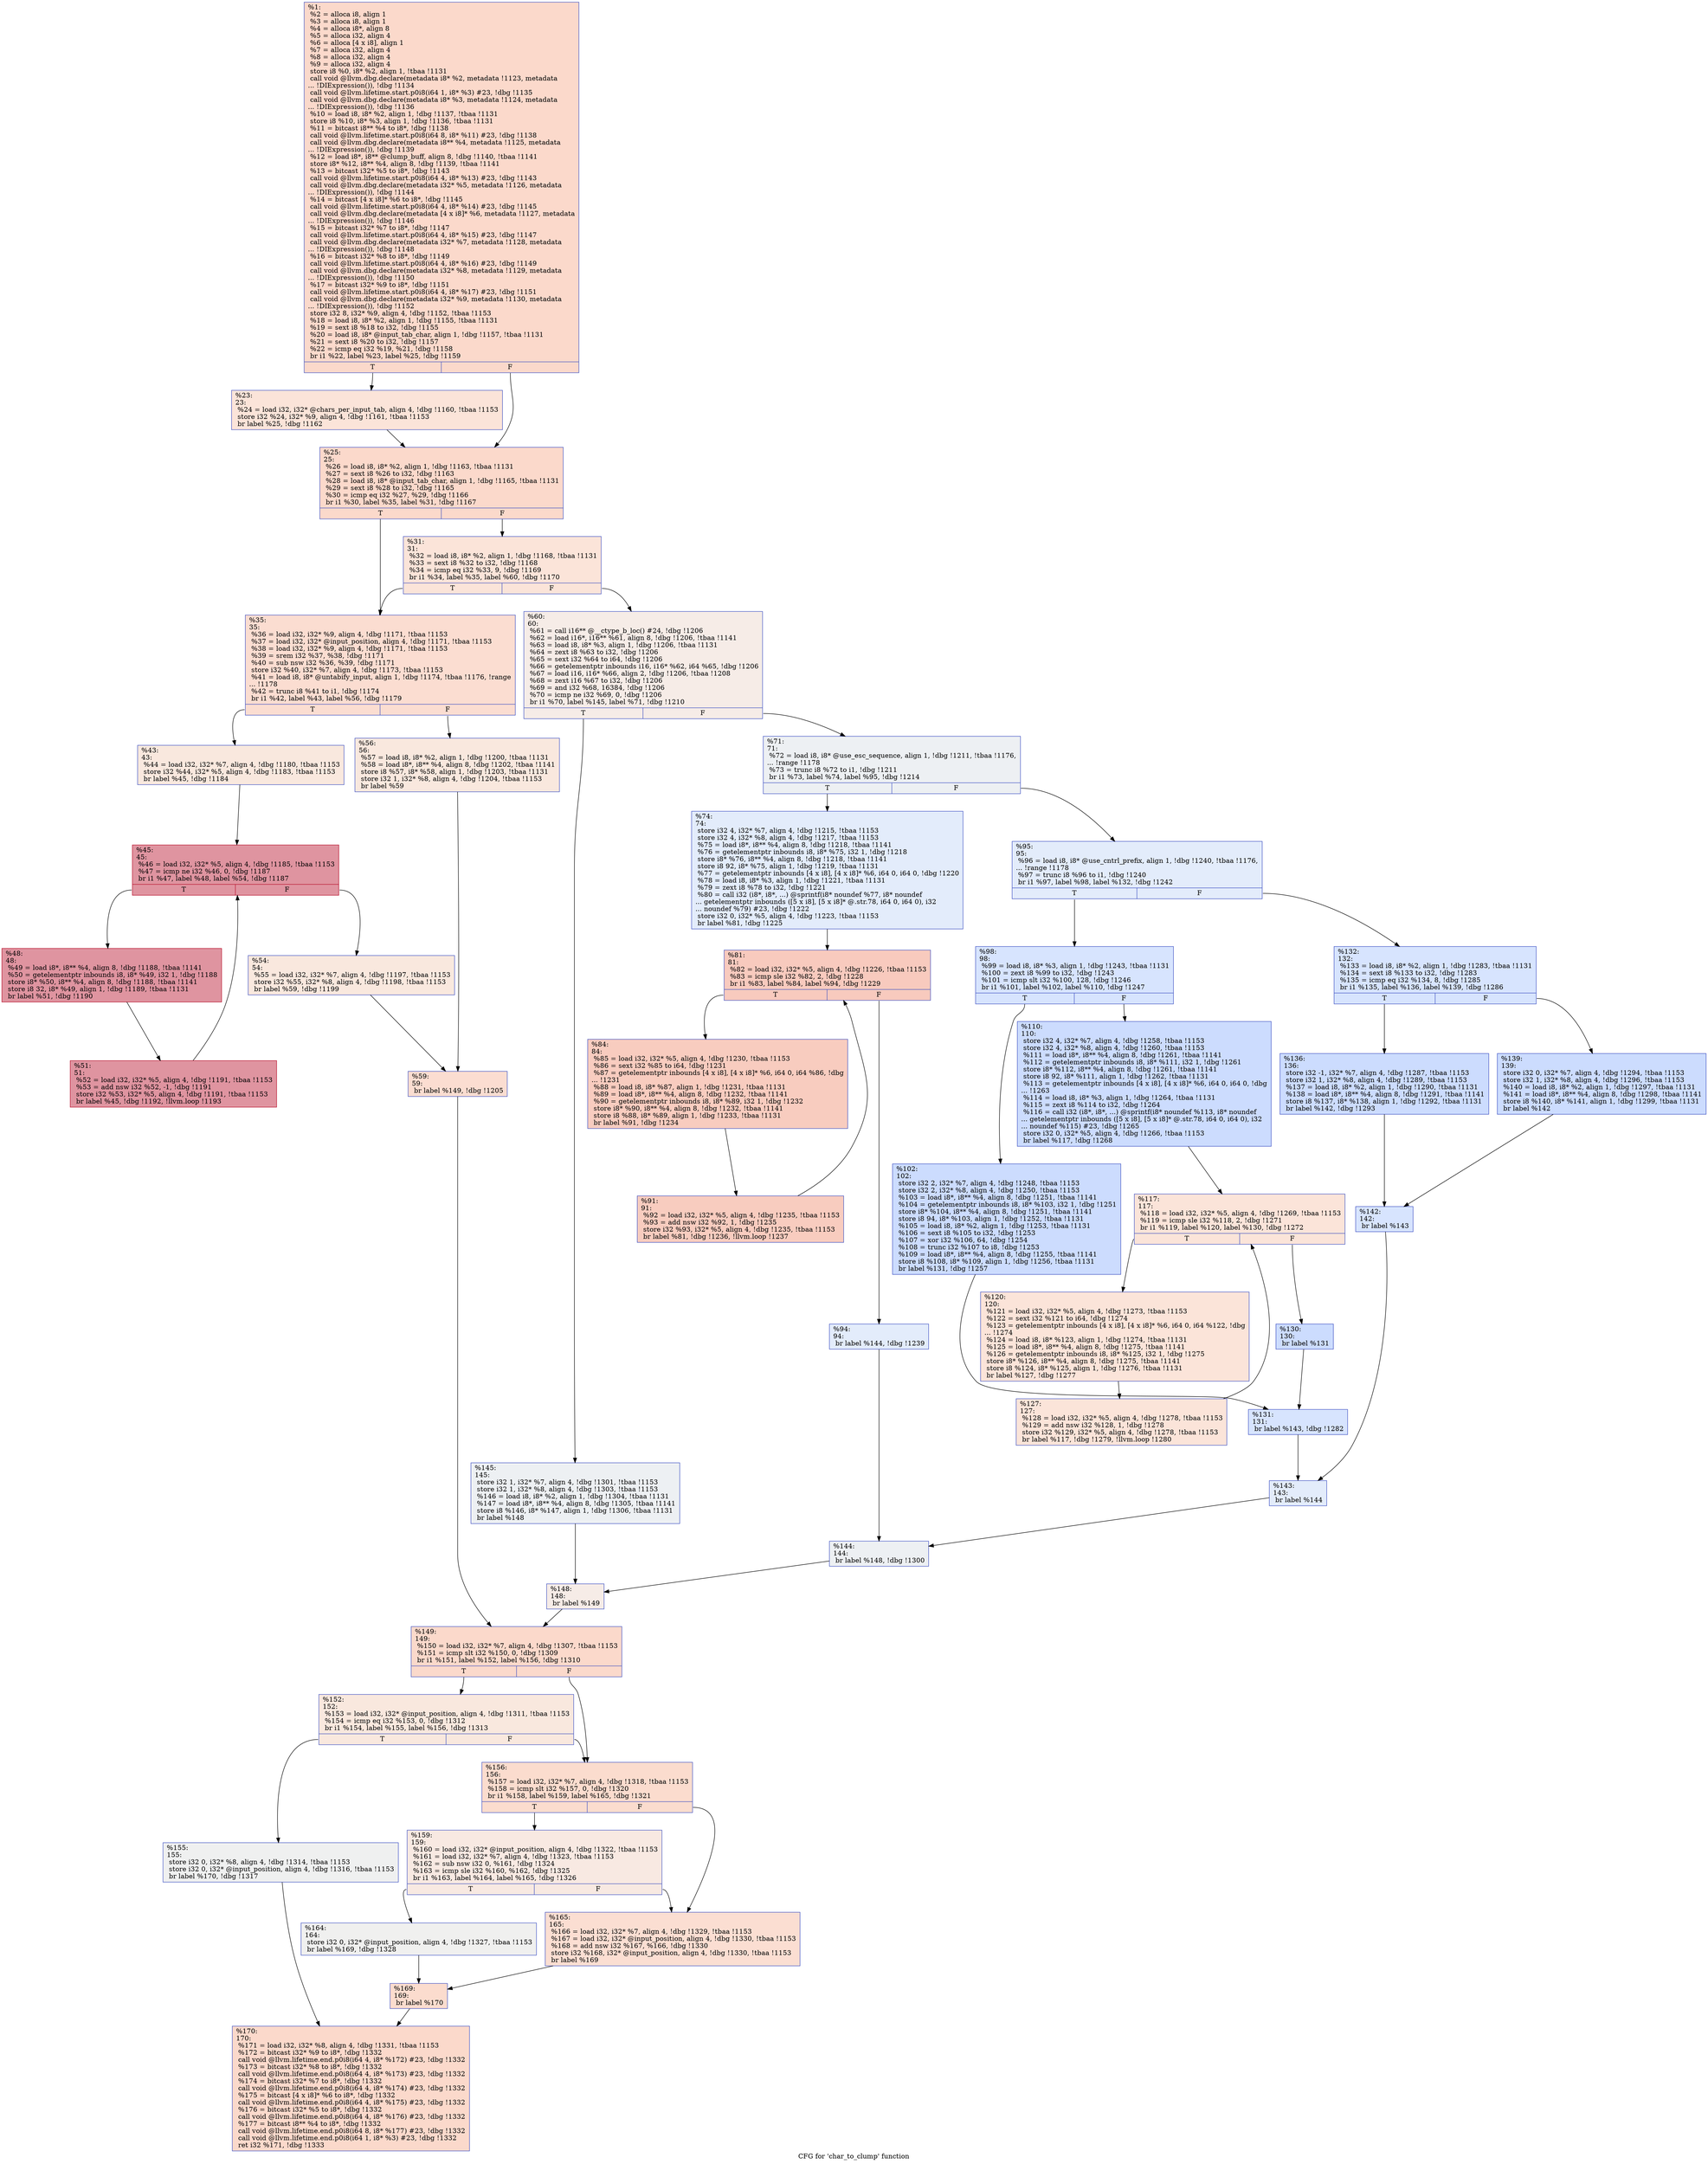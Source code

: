 digraph "CFG for 'char_to_clump' function" {
	label="CFG for 'char_to_clump' function";

	Node0x16932e0 [shape=record,color="#3d50c3ff", style=filled, fillcolor="#f7a88970",label="{%1:\l  %2 = alloca i8, align 1\l  %3 = alloca i8, align 1\l  %4 = alloca i8*, align 8\l  %5 = alloca i32, align 4\l  %6 = alloca [4 x i8], align 1\l  %7 = alloca i32, align 4\l  %8 = alloca i32, align 4\l  %9 = alloca i32, align 4\l  store i8 %0, i8* %2, align 1, !tbaa !1131\l  call void @llvm.dbg.declare(metadata i8* %2, metadata !1123, metadata\l... !DIExpression()), !dbg !1134\l  call void @llvm.lifetime.start.p0i8(i64 1, i8* %3) #23, !dbg !1135\l  call void @llvm.dbg.declare(metadata i8* %3, metadata !1124, metadata\l... !DIExpression()), !dbg !1136\l  %10 = load i8, i8* %2, align 1, !dbg !1137, !tbaa !1131\l  store i8 %10, i8* %3, align 1, !dbg !1136, !tbaa !1131\l  %11 = bitcast i8** %4 to i8*, !dbg !1138\l  call void @llvm.lifetime.start.p0i8(i64 8, i8* %11) #23, !dbg !1138\l  call void @llvm.dbg.declare(metadata i8** %4, metadata !1125, metadata\l... !DIExpression()), !dbg !1139\l  %12 = load i8*, i8** @clump_buff, align 8, !dbg !1140, !tbaa !1141\l  store i8* %12, i8** %4, align 8, !dbg !1139, !tbaa !1141\l  %13 = bitcast i32* %5 to i8*, !dbg !1143\l  call void @llvm.lifetime.start.p0i8(i64 4, i8* %13) #23, !dbg !1143\l  call void @llvm.dbg.declare(metadata i32* %5, metadata !1126, metadata\l... !DIExpression()), !dbg !1144\l  %14 = bitcast [4 x i8]* %6 to i8*, !dbg !1145\l  call void @llvm.lifetime.start.p0i8(i64 4, i8* %14) #23, !dbg !1145\l  call void @llvm.dbg.declare(metadata [4 x i8]* %6, metadata !1127, metadata\l... !DIExpression()), !dbg !1146\l  %15 = bitcast i32* %7 to i8*, !dbg !1147\l  call void @llvm.lifetime.start.p0i8(i64 4, i8* %15) #23, !dbg !1147\l  call void @llvm.dbg.declare(metadata i32* %7, metadata !1128, metadata\l... !DIExpression()), !dbg !1148\l  %16 = bitcast i32* %8 to i8*, !dbg !1149\l  call void @llvm.lifetime.start.p0i8(i64 4, i8* %16) #23, !dbg !1149\l  call void @llvm.dbg.declare(metadata i32* %8, metadata !1129, metadata\l... !DIExpression()), !dbg !1150\l  %17 = bitcast i32* %9 to i8*, !dbg !1151\l  call void @llvm.lifetime.start.p0i8(i64 4, i8* %17) #23, !dbg !1151\l  call void @llvm.dbg.declare(metadata i32* %9, metadata !1130, metadata\l... !DIExpression()), !dbg !1152\l  store i32 8, i32* %9, align 4, !dbg !1152, !tbaa !1153\l  %18 = load i8, i8* %2, align 1, !dbg !1155, !tbaa !1131\l  %19 = sext i8 %18 to i32, !dbg !1155\l  %20 = load i8, i8* @input_tab_char, align 1, !dbg !1157, !tbaa !1131\l  %21 = sext i8 %20 to i32, !dbg !1157\l  %22 = icmp eq i32 %19, %21, !dbg !1158\l  br i1 %22, label %23, label %25, !dbg !1159\l|{<s0>T|<s1>F}}"];
	Node0x16932e0:s0 -> Node0x16934a0;
	Node0x16932e0:s1 -> Node0x16934f0;
	Node0x16934a0 [shape=record,color="#3d50c3ff", style=filled, fillcolor="#f5c1a970",label="{%23:\l23:                                               \l  %24 = load i32, i32* @chars_per_input_tab, align 4, !dbg !1160, !tbaa !1153\l  store i32 %24, i32* %9, align 4, !dbg !1161, !tbaa !1153\l  br label %25, !dbg !1162\l}"];
	Node0x16934a0 -> Node0x16934f0;
	Node0x16934f0 [shape=record,color="#3d50c3ff", style=filled, fillcolor="#f7a88970",label="{%25:\l25:                                               \l  %26 = load i8, i8* %2, align 1, !dbg !1163, !tbaa !1131\l  %27 = sext i8 %26 to i32, !dbg !1163\l  %28 = load i8, i8* @input_tab_char, align 1, !dbg !1165, !tbaa !1131\l  %29 = sext i8 %28 to i32, !dbg !1165\l  %30 = icmp eq i32 %27, %29, !dbg !1166\l  br i1 %30, label %35, label %31, !dbg !1167\l|{<s0>T|<s1>F}}"];
	Node0x16934f0:s0 -> Node0x1693590;
	Node0x16934f0:s1 -> Node0x1693540;
	Node0x1693540 [shape=record,color="#3d50c3ff", style=filled, fillcolor="#f5c1a970",label="{%31:\l31:                                               \l  %32 = load i8, i8* %2, align 1, !dbg !1168, !tbaa !1131\l  %33 = sext i8 %32 to i32, !dbg !1168\l  %34 = icmp eq i32 %33, 9, !dbg !1169\l  br i1 %34, label %35, label %60, !dbg !1170\l|{<s0>T|<s1>F}}"];
	Node0x1693540:s0 -> Node0x1693590;
	Node0x1693540:s1 -> Node0x1693810;
	Node0x1693590 [shape=record,color="#3d50c3ff", style=filled, fillcolor="#f7b39670",label="{%35:\l35:                                               \l  %36 = load i32, i32* %9, align 4, !dbg !1171, !tbaa !1153\l  %37 = load i32, i32* @input_position, align 4, !dbg !1171, !tbaa !1153\l  %38 = load i32, i32* %9, align 4, !dbg !1171, !tbaa !1153\l  %39 = srem i32 %37, %38, !dbg !1171\l  %40 = sub nsw i32 %36, %39, !dbg !1171\l  store i32 %40, i32* %7, align 4, !dbg !1173, !tbaa !1153\l  %41 = load i8, i8* @untabify_input, align 1, !dbg !1174, !tbaa !1176, !range\l... !1178\l  %42 = trunc i8 %41 to i1, !dbg !1174\l  br i1 %42, label %43, label %56, !dbg !1179\l|{<s0>T|<s1>F}}"];
	Node0x1693590:s0 -> Node0x16935e0;
	Node0x1693590:s1 -> Node0x1693770;
	Node0x16935e0 [shape=record,color="#3d50c3ff", style=filled, fillcolor="#f2cab570",label="{%43:\l43:                                               \l  %44 = load i32, i32* %7, align 4, !dbg !1180, !tbaa !1153\l  store i32 %44, i32* %5, align 4, !dbg !1183, !tbaa !1153\l  br label %45, !dbg !1184\l}"];
	Node0x16935e0 -> Node0x1693630;
	Node0x1693630 [shape=record,color="#b70d28ff", style=filled, fillcolor="#b70d2870",label="{%45:\l45:                                               \l  %46 = load i32, i32* %5, align 4, !dbg !1185, !tbaa !1153\l  %47 = icmp ne i32 %46, 0, !dbg !1187\l  br i1 %47, label %48, label %54, !dbg !1187\l|{<s0>T|<s1>F}}"];
	Node0x1693630:s0 -> Node0x1693680;
	Node0x1693630:s1 -> Node0x1693720;
	Node0x1693680 [shape=record,color="#b70d28ff", style=filled, fillcolor="#b70d2870",label="{%48:\l48:                                               \l  %49 = load i8*, i8** %4, align 8, !dbg !1188, !tbaa !1141\l  %50 = getelementptr inbounds i8, i8* %49, i32 1, !dbg !1188\l  store i8* %50, i8** %4, align 8, !dbg !1188, !tbaa !1141\l  store i8 32, i8* %49, align 1, !dbg !1189, !tbaa !1131\l  br label %51, !dbg !1190\l}"];
	Node0x1693680 -> Node0x16936d0;
	Node0x16936d0 [shape=record,color="#b70d28ff", style=filled, fillcolor="#b70d2870",label="{%51:\l51:                                               \l  %52 = load i32, i32* %5, align 4, !dbg !1191, !tbaa !1153\l  %53 = add nsw i32 %52, -1, !dbg !1191\l  store i32 %53, i32* %5, align 4, !dbg !1191, !tbaa !1153\l  br label %45, !dbg !1192, !llvm.loop !1193\l}"];
	Node0x16936d0 -> Node0x1693630;
	Node0x1693720 [shape=record,color="#3d50c3ff", style=filled, fillcolor="#f2cab570",label="{%54:\l54:                                               \l  %55 = load i32, i32* %7, align 4, !dbg !1197, !tbaa !1153\l  store i32 %55, i32* %8, align 4, !dbg !1198, !tbaa !1153\l  br label %59, !dbg !1199\l}"];
	Node0x1693720 -> Node0x16937c0;
	Node0x1693770 [shape=record,color="#3d50c3ff", style=filled, fillcolor="#f2cab570",label="{%56:\l56:                                               \l  %57 = load i8, i8* %2, align 1, !dbg !1200, !tbaa !1131\l  %58 = load i8*, i8** %4, align 8, !dbg !1202, !tbaa !1141\l  store i8 %57, i8* %58, align 1, !dbg !1203, !tbaa !1131\l  store i32 1, i32* %8, align 4, !dbg !1204, !tbaa !1153\l  br label %59\l}"];
	Node0x1693770 -> Node0x16937c0;
	Node0x16937c0 [shape=record,color="#3d50c3ff", style=filled, fillcolor="#f7b39670",label="{%59:\l59:                                               \l  br label %149, !dbg !1205\l}"];
	Node0x16937c0 -> Node0x1693f90;
	Node0x1693810 [shape=record,color="#3d50c3ff", style=filled, fillcolor="#ead5c970",label="{%60:\l60:                                               \l  %61 = call i16** @__ctype_b_loc() #24, !dbg !1206\l  %62 = load i16*, i16** %61, align 8, !dbg !1206, !tbaa !1141\l  %63 = load i8, i8* %3, align 1, !dbg !1206, !tbaa !1131\l  %64 = zext i8 %63 to i32, !dbg !1206\l  %65 = sext i32 %64 to i64, !dbg !1206\l  %66 = getelementptr inbounds i16, i16* %62, i64 %65, !dbg !1206\l  %67 = load i16, i16* %66, align 2, !dbg !1206, !tbaa !1208\l  %68 = zext i16 %67 to i32, !dbg !1206\l  %69 = and i32 %68, 16384, !dbg !1206\l  %70 = icmp ne i32 %69, 0, !dbg !1206\l  br i1 %70, label %145, label %71, !dbg !1210\l|{<s0>T|<s1>F}}"];
	Node0x1693810:s0 -> Node0x1693ef0;
	Node0x1693810:s1 -> Node0x1693860;
	Node0x1693860 [shape=record,color="#3d50c3ff", style=filled, fillcolor="#d6dce470",label="{%71:\l71:                                               \l  %72 = load i8, i8* @use_esc_sequence, align 1, !dbg !1211, !tbaa !1176,\l... !range !1178\l  %73 = trunc i8 %72 to i1, !dbg !1211\l  br i1 %73, label %74, label %95, !dbg !1214\l|{<s0>T|<s1>F}}"];
	Node0x1693860:s0 -> Node0x16938b0;
	Node0x1693860:s1 -> Node0x1693a40;
	Node0x16938b0 [shape=record,color="#3d50c3ff", style=filled, fillcolor="#bfd3f670",label="{%74:\l74:                                               \l  store i32 4, i32* %7, align 4, !dbg !1215, !tbaa !1153\l  store i32 4, i32* %8, align 4, !dbg !1217, !tbaa !1153\l  %75 = load i8*, i8** %4, align 8, !dbg !1218, !tbaa !1141\l  %76 = getelementptr inbounds i8, i8* %75, i32 1, !dbg !1218\l  store i8* %76, i8** %4, align 8, !dbg !1218, !tbaa !1141\l  store i8 92, i8* %75, align 1, !dbg !1219, !tbaa !1131\l  %77 = getelementptr inbounds [4 x i8], [4 x i8]* %6, i64 0, i64 0, !dbg !1220\l  %78 = load i8, i8* %3, align 1, !dbg !1221, !tbaa !1131\l  %79 = zext i8 %78 to i32, !dbg !1221\l  %80 = call i32 (i8*, i8*, ...) @sprintf(i8* noundef %77, i8* noundef\l... getelementptr inbounds ([5 x i8], [5 x i8]* @.str.78, i64 0, i64 0), i32\l... noundef %79) #23, !dbg !1222\l  store i32 0, i32* %5, align 4, !dbg !1223, !tbaa !1153\l  br label %81, !dbg !1225\l}"];
	Node0x16938b0 -> Node0x1693900;
	Node0x1693900 [shape=record,color="#3d50c3ff", style=filled, fillcolor="#ef886b70",label="{%81:\l81:                                               \l  %82 = load i32, i32* %5, align 4, !dbg !1226, !tbaa !1153\l  %83 = icmp sle i32 %82, 2, !dbg !1228\l  br i1 %83, label %84, label %94, !dbg !1229\l|{<s0>T|<s1>F}}"];
	Node0x1693900:s0 -> Node0x1693950;
	Node0x1693900:s1 -> Node0x16939f0;
	Node0x1693950 [shape=record,color="#3d50c3ff", style=filled, fillcolor="#f08b6e70",label="{%84:\l84:                                               \l  %85 = load i32, i32* %5, align 4, !dbg !1230, !tbaa !1153\l  %86 = sext i32 %85 to i64, !dbg !1231\l  %87 = getelementptr inbounds [4 x i8], [4 x i8]* %6, i64 0, i64 %86, !dbg\l... !1231\l  %88 = load i8, i8* %87, align 1, !dbg !1231, !tbaa !1131\l  %89 = load i8*, i8** %4, align 8, !dbg !1232, !tbaa !1141\l  %90 = getelementptr inbounds i8, i8* %89, i32 1, !dbg !1232\l  store i8* %90, i8** %4, align 8, !dbg !1232, !tbaa !1141\l  store i8 %88, i8* %89, align 1, !dbg !1233, !tbaa !1131\l  br label %91, !dbg !1234\l}"];
	Node0x1693950 -> Node0x16939a0;
	Node0x16939a0 [shape=record,color="#3d50c3ff", style=filled, fillcolor="#f08b6e70",label="{%91:\l91:                                               \l  %92 = load i32, i32* %5, align 4, !dbg !1235, !tbaa !1153\l  %93 = add nsw i32 %92, 1, !dbg !1235\l  store i32 %93, i32* %5, align 4, !dbg !1235, !tbaa !1153\l  br label %81, !dbg !1236, !llvm.loop !1237\l}"];
	Node0x16939a0 -> Node0x1693900;
	Node0x16939f0 [shape=record,color="#3d50c3ff", style=filled, fillcolor="#bfd3f670",label="{%94:\l94:                                               \l  br label %144, !dbg !1239\l}"];
	Node0x16939f0 -> Node0x1693ea0;
	Node0x1693a40 [shape=record,color="#3d50c3ff", style=filled, fillcolor="#bfd3f670",label="{%95:\l95:                                               \l  %96 = load i8, i8* @use_cntrl_prefix, align 1, !dbg !1240, !tbaa !1176,\l... !range !1178\l  %97 = trunc i8 %96 to i1, !dbg !1240\l  br i1 %97, label %98, label %132, !dbg !1242\l|{<s0>T|<s1>F}}"];
	Node0x1693a40:s0 -> Node0x1693a90;
	Node0x1693a40:s1 -> Node0x1693d10;
	Node0x1693a90 [shape=record,color="#3d50c3ff", style=filled, fillcolor="#a5c3fe70",label="{%98:\l98:                                               \l  %99 = load i8, i8* %3, align 1, !dbg !1243, !tbaa !1131\l  %100 = zext i8 %99 to i32, !dbg !1243\l  %101 = icmp slt i32 %100, 128, !dbg !1246\l  br i1 %101, label %102, label %110, !dbg !1247\l|{<s0>T|<s1>F}}"];
	Node0x1693a90:s0 -> Node0x1693ae0;
	Node0x1693a90:s1 -> Node0x1693b30;
	Node0x1693ae0 [shape=record,color="#3d50c3ff", style=filled, fillcolor="#8caffe70",label="{%102:\l102:                                              \l  store i32 2, i32* %7, align 4, !dbg !1248, !tbaa !1153\l  store i32 2, i32* %8, align 4, !dbg !1250, !tbaa !1153\l  %103 = load i8*, i8** %4, align 8, !dbg !1251, !tbaa !1141\l  %104 = getelementptr inbounds i8, i8* %103, i32 1, !dbg !1251\l  store i8* %104, i8** %4, align 8, !dbg !1251, !tbaa !1141\l  store i8 94, i8* %103, align 1, !dbg !1252, !tbaa !1131\l  %105 = load i8, i8* %2, align 1, !dbg !1253, !tbaa !1131\l  %106 = sext i8 %105 to i32, !dbg !1253\l  %107 = xor i32 %106, 64, !dbg !1254\l  %108 = trunc i32 %107 to i8, !dbg !1253\l  %109 = load i8*, i8** %4, align 8, !dbg !1255, !tbaa !1141\l  store i8 %108, i8* %109, align 1, !dbg !1256, !tbaa !1131\l  br label %131, !dbg !1257\l}"];
	Node0x1693ae0 -> Node0x1693cc0;
	Node0x1693b30 [shape=record,color="#3d50c3ff", style=filled, fillcolor="#8caffe70",label="{%110:\l110:                                              \l  store i32 4, i32* %7, align 4, !dbg !1258, !tbaa !1153\l  store i32 4, i32* %8, align 4, !dbg !1260, !tbaa !1153\l  %111 = load i8*, i8** %4, align 8, !dbg !1261, !tbaa !1141\l  %112 = getelementptr inbounds i8, i8* %111, i32 1, !dbg !1261\l  store i8* %112, i8** %4, align 8, !dbg !1261, !tbaa !1141\l  store i8 92, i8* %111, align 1, !dbg !1262, !tbaa !1131\l  %113 = getelementptr inbounds [4 x i8], [4 x i8]* %6, i64 0, i64 0, !dbg\l... !1263\l  %114 = load i8, i8* %3, align 1, !dbg !1264, !tbaa !1131\l  %115 = zext i8 %114 to i32, !dbg !1264\l  %116 = call i32 (i8*, i8*, ...) @sprintf(i8* noundef %113, i8* noundef\l... getelementptr inbounds ([5 x i8], [5 x i8]* @.str.78, i64 0, i64 0), i32\l... noundef %115) #23, !dbg !1265\l  store i32 0, i32* %5, align 4, !dbg !1266, !tbaa !1153\l  br label %117, !dbg !1268\l}"];
	Node0x1693b30 -> Node0x1693b80;
	Node0x1693b80 [shape=record,color="#3d50c3ff", style=filled, fillcolor="#f5c1a970",label="{%117:\l117:                                              \l  %118 = load i32, i32* %5, align 4, !dbg !1269, !tbaa !1153\l  %119 = icmp sle i32 %118, 2, !dbg !1271\l  br i1 %119, label %120, label %130, !dbg !1272\l|{<s0>T|<s1>F}}"];
	Node0x1693b80:s0 -> Node0x1693bd0;
	Node0x1693b80:s1 -> Node0x1693c70;
	Node0x1693bd0 [shape=record,color="#3d50c3ff", style=filled, fillcolor="#f5c1a970",label="{%120:\l120:                                              \l  %121 = load i32, i32* %5, align 4, !dbg !1273, !tbaa !1153\l  %122 = sext i32 %121 to i64, !dbg !1274\l  %123 = getelementptr inbounds [4 x i8], [4 x i8]* %6, i64 0, i64 %122, !dbg\l... !1274\l  %124 = load i8, i8* %123, align 1, !dbg !1274, !tbaa !1131\l  %125 = load i8*, i8** %4, align 8, !dbg !1275, !tbaa !1141\l  %126 = getelementptr inbounds i8, i8* %125, i32 1, !dbg !1275\l  store i8* %126, i8** %4, align 8, !dbg !1275, !tbaa !1141\l  store i8 %124, i8* %125, align 1, !dbg !1276, !tbaa !1131\l  br label %127, !dbg !1277\l}"];
	Node0x1693bd0 -> Node0x1693c20;
	Node0x1693c20 [shape=record,color="#3d50c3ff", style=filled, fillcolor="#f5c1a970",label="{%127:\l127:                                              \l  %128 = load i32, i32* %5, align 4, !dbg !1278, !tbaa !1153\l  %129 = add nsw i32 %128, 1, !dbg !1278\l  store i32 %129, i32* %5, align 4, !dbg !1278, !tbaa !1153\l  br label %117, !dbg !1279, !llvm.loop !1280\l}"];
	Node0x1693c20 -> Node0x1693b80;
	Node0x1693c70 [shape=record,color="#3d50c3ff", style=filled, fillcolor="#8caffe70",label="{%130:\l130:                                              \l  br label %131\l}"];
	Node0x1693c70 -> Node0x1693cc0;
	Node0x1693cc0 [shape=record,color="#3d50c3ff", style=filled, fillcolor="#a5c3fe70",label="{%131:\l131:                                              \l  br label %143, !dbg !1282\l}"];
	Node0x1693cc0 -> Node0x1693e50;
	Node0x1693d10 [shape=record,color="#3d50c3ff", style=filled, fillcolor="#a5c3fe70",label="{%132:\l132:                                              \l  %133 = load i8, i8* %2, align 1, !dbg !1283, !tbaa !1131\l  %134 = sext i8 %133 to i32, !dbg !1283\l  %135 = icmp eq i32 %134, 8, !dbg !1285\l  br i1 %135, label %136, label %139, !dbg !1286\l|{<s0>T|<s1>F}}"];
	Node0x1693d10:s0 -> Node0x1693d60;
	Node0x1693d10:s1 -> Node0x1693db0;
	Node0x1693d60 [shape=record,color="#3d50c3ff", style=filled, fillcolor="#8caffe70",label="{%136:\l136:                                              \l  store i32 -1, i32* %7, align 4, !dbg !1287, !tbaa !1153\l  store i32 1, i32* %8, align 4, !dbg !1289, !tbaa !1153\l  %137 = load i8, i8* %2, align 1, !dbg !1290, !tbaa !1131\l  %138 = load i8*, i8** %4, align 8, !dbg !1291, !tbaa !1141\l  store i8 %137, i8* %138, align 1, !dbg !1292, !tbaa !1131\l  br label %142, !dbg !1293\l}"];
	Node0x1693d60 -> Node0x1693e00;
	Node0x1693db0 [shape=record,color="#3d50c3ff", style=filled, fillcolor="#8caffe70",label="{%139:\l139:                                              \l  store i32 0, i32* %7, align 4, !dbg !1294, !tbaa !1153\l  store i32 1, i32* %8, align 4, !dbg !1296, !tbaa !1153\l  %140 = load i8, i8* %2, align 1, !dbg !1297, !tbaa !1131\l  %141 = load i8*, i8** %4, align 8, !dbg !1298, !tbaa !1141\l  store i8 %140, i8* %141, align 1, !dbg !1299, !tbaa !1131\l  br label %142\l}"];
	Node0x1693db0 -> Node0x1693e00;
	Node0x1693e00 [shape=record,color="#3d50c3ff", style=filled, fillcolor="#a5c3fe70",label="{%142:\l142:                                              \l  br label %143\l}"];
	Node0x1693e00 -> Node0x1693e50;
	Node0x1693e50 [shape=record,color="#3d50c3ff", style=filled, fillcolor="#bfd3f670",label="{%143:\l143:                                              \l  br label %144\l}"];
	Node0x1693e50 -> Node0x1693ea0;
	Node0x1693ea0 [shape=record,color="#3d50c3ff", style=filled, fillcolor="#d6dce470",label="{%144:\l144:                                              \l  br label %148, !dbg !1300\l}"];
	Node0x1693ea0 -> Node0x1693f40;
	Node0x1693ef0 [shape=record,color="#3d50c3ff", style=filled, fillcolor="#d6dce470",label="{%145:\l145:                                              \l  store i32 1, i32* %7, align 4, !dbg !1301, !tbaa !1153\l  store i32 1, i32* %8, align 4, !dbg !1303, !tbaa !1153\l  %146 = load i8, i8* %2, align 1, !dbg !1304, !tbaa !1131\l  %147 = load i8*, i8** %4, align 8, !dbg !1305, !tbaa !1141\l  store i8 %146, i8* %147, align 1, !dbg !1306, !tbaa !1131\l  br label %148\l}"];
	Node0x1693ef0 -> Node0x1693f40;
	Node0x1693f40 [shape=record,color="#3d50c3ff", style=filled, fillcolor="#ead5c970",label="{%148:\l148:                                              \l  br label %149\l}"];
	Node0x1693f40 -> Node0x1693f90;
	Node0x1693f90 [shape=record,color="#3d50c3ff", style=filled, fillcolor="#f7a88970",label="{%149:\l149:                                              \l  %150 = load i32, i32* %7, align 4, !dbg !1307, !tbaa !1153\l  %151 = icmp slt i32 %150, 0, !dbg !1309\l  br i1 %151, label %152, label %156, !dbg !1310\l|{<s0>T|<s1>F}}"];
	Node0x1693f90:s0 -> Node0x1693fe0;
	Node0x1693f90:s1 -> Node0x1694080;
	Node0x1693fe0 [shape=record,color="#3d50c3ff", style=filled, fillcolor="#f2cab570",label="{%152:\l152:                                              \l  %153 = load i32, i32* @input_position, align 4, !dbg !1311, !tbaa !1153\l  %154 = icmp eq i32 %153, 0, !dbg !1312\l  br i1 %154, label %155, label %156, !dbg !1313\l|{<s0>T|<s1>F}}"];
	Node0x1693fe0:s0 -> Node0x1694030;
	Node0x1693fe0:s1 -> Node0x1694080;
	Node0x1694030 [shape=record,color="#3d50c3ff", style=filled, fillcolor="#dbdcde70",label="{%155:\l155:                                              \l  store i32 0, i32* %8, align 4, !dbg !1314, !tbaa !1153\l  store i32 0, i32* @input_position, align 4, !dbg !1316, !tbaa !1153\l  br label %170, !dbg !1317\l}"];
	Node0x1694030 -> Node0x1694210;
	Node0x1694080 [shape=record,color="#3d50c3ff", style=filled, fillcolor="#f7af9170",label="{%156:\l156:                                              \l  %157 = load i32, i32* %7, align 4, !dbg !1318, !tbaa !1153\l  %158 = icmp slt i32 %157, 0, !dbg !1320\l  br i1 %158, label %159, label %165, !dbg !1321\l|{<s0>T|<s1>F}}"];
	Node0x1694080:s0 -> Node0x16940d0;
	Node0x1694080:s1 -> Node0x1694170;
	Node0x16940d0 [shape=record,color="#3d50c3ff", style=filled, fillcolor="#efcebd70",label="{%159:\l159:                                              \l  %160 = load i32, i32* @input_position, align 4, !dbg !1322, !tbaa !1153\l  %161 = load i32, i32* %7, align 4, !dbg !1323, !tbaa !1153\l  %162 = sub nsw i32 0, %161, !dbg !1324\l  %163 = icmp sle i32 %160, %162, !dbg !1325\l  br i1 %163, label %164, label %165, !dbg !1326\l|{<s0>T|<s1>F}}"];
	Node0x16940d0:s0 -> Node0x1694120;
	Node0x16940d0:s1 -> Node0x1694170;
	Node0x1694120 [shape=record,color="#3d50c3ff", style=filled, fillcolor="#dedcdb70",label="{%164:\l164:                                              \l  store i32 0, i32* @input_position, align 4, !dbg !1327, !tbaa !1153\l  br label %169, !dbg !1328\l}"];
	Node0x1694120 -> Node0x16941c0;
	Node0x1694170 [shape=record,color="#3d50c3ff", style=filled, fillcolor="#f7b59970",label="{%165:\l165:                                              \l  %166 = load i32, i32* %7, align 4, !dbg !1329, !tbaa !1153\l  %167 = load i32, i32* @input_position, align 4, !dbg !1330, !tbaa !1153\l  %168 = add nsw i32 %167, %166, !dbg !1330\l  store i32 %168, i32* @input_position, align 4, !dbg !1330, !tbaa !1153\l  br label %169\l}"];
	Node0x1694170 -> Node0x16941c0;
	Node0x16941c0 [shape=record,color="#3d50c3ff", style=filled, fillcolor="#f7af9170",label="{%169:\l169:                                              \l  br label %170\l}"];
	Node0x16941c0 -> Node0x1694210;
	Node0x1694210 [shape=record,color="#3d50c3ff", style=filled, fillcolor="#f7a88970",label="{%170:\l170:                                              \l  %171 = load i32, i32* %8, align 4, !dbg !1331, !tbaa !1153\l  %172 = bitcast i32* %9 to i8*, !dbg !1332\l  call void @llvm.lifetime.end.p0i8(i64 4, i8* %172) #23, !dbg !1332\l  %173 = bitcast i32* %8 to i8*, !dbg !1332\l  call void @llvm.lifetime.end.p0i8(i64 4, i8* %173) #23, !dbg !1332\l  %174 = bitcast i32* %7 to i8*, !dbg !1332\l  call void @llvm.lifetime.end.p0i8(i64 4, i8* %174) #23, !dbg !1332\l  %175 = bitcast [4 x i8]* %6 to i8*, !dbg !1332\l  call void @llvm.lifetime.end.p0i8(i64 4, i8* %175) #23, !dbg !1332\l  %176 = bitcast i32* %5 to i8*, !dbg !1332\l  call void @llvm.lifetime.end.p0i8(i64 4, i8* %176) #23, !dbg !1332\l  %177 = bitcast i8** %4 to i8*, !dbg !1332\l  call void @llvm.lifetime.end.p0i8(i64 8, i8* %177) #23, !dbg !1332\l  call void @llvm.lifetime.end.p0i8(i64 1, i8* %3) #23, !dbg !1332\l  ret i32 %171, !dbg !1333\l}"];
}
